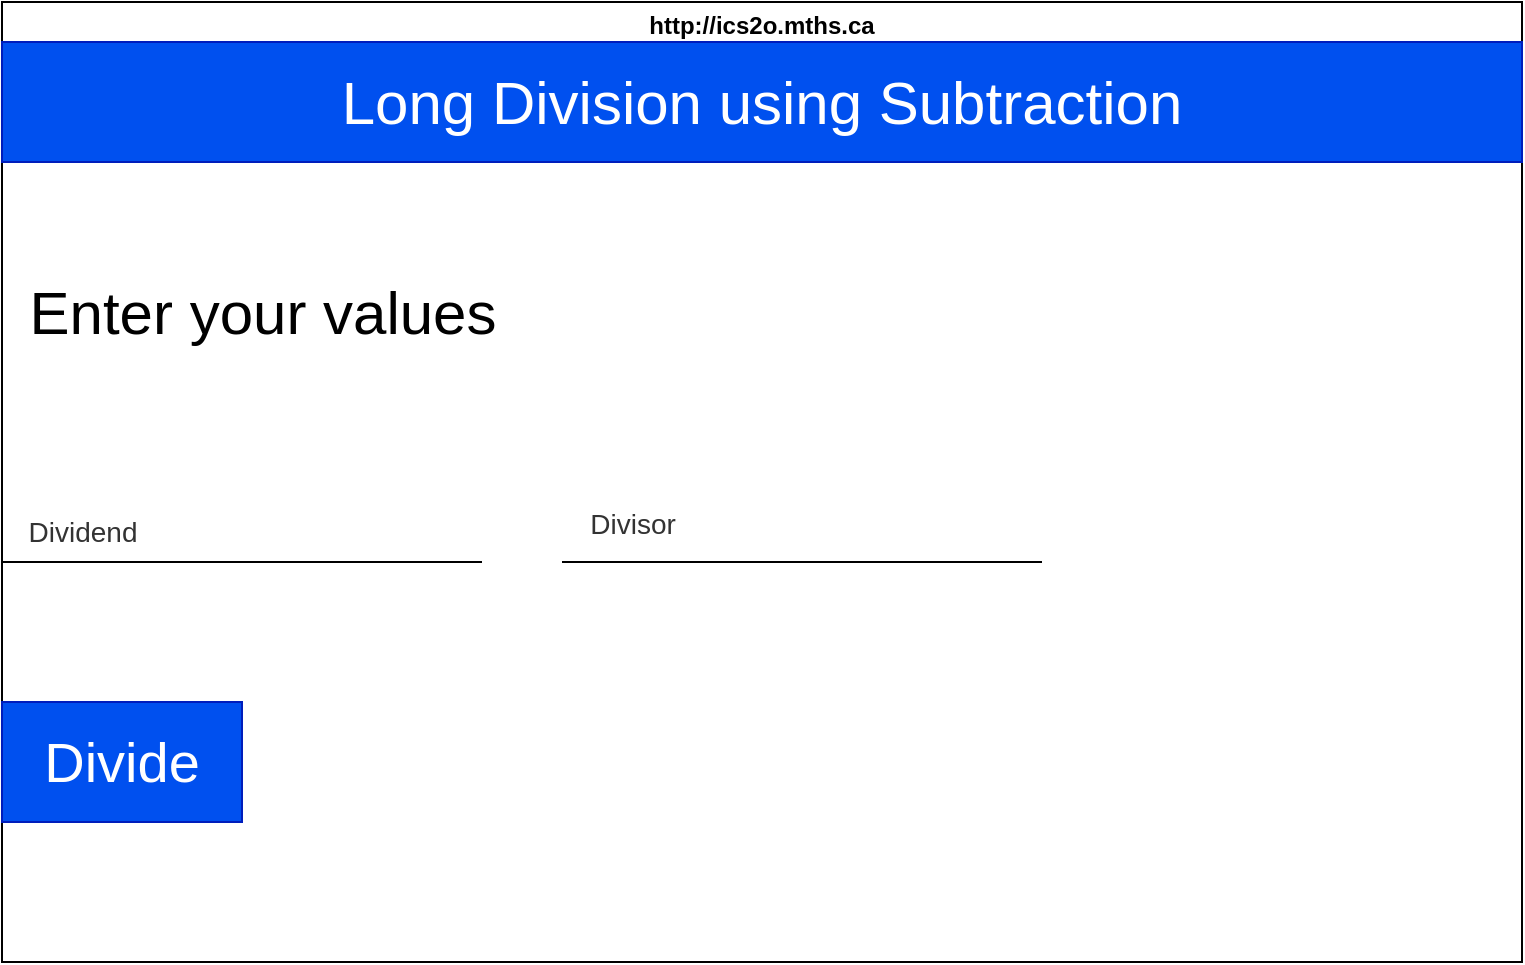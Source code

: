 <mxfile>
    <diagram id="HIP3nbAZw_EuaXWnEj3U" name="Page-1">
        <mxGraphModel dx="1002" dy="477" grid="1" gridSize="10" guides="1" tooltips="1" connect="1" arrows="1" fold="1" page="1" pageScale="1" pageWidth="850" pageHeight="1100" math="0" shadow="0">
            <root>
                <mxCell id="0"/>
                <mxCell id="1" parent="0"/>
                <mxCell id="7" value="http://ics2o.mths.ca" style="swimlane;whiteSpace=wrap;html=1;" parent="1" vertex="1">
                    <mxGeometry x="40" y="40" width="760" height="480" as="geometry"/>
                </mxCell>
                <mxCell id="8" value="Long Division using Subtraction" style="whiteSpace=wrap;html=1;fillColor=#0050ef;fontColor=#ffffff;strokeColor=#001DBC;fontSize=30;" vertex="1" parent="7">
                    <mxGeometry y="20" width="760" height="60" as="geometry"/>
                </mxCell>
                <mxCell id="9" value="Enter your values" style="text;html=1;align=center;verticalAlign=middle;resizable=0;points=[];autosize=1;strokeColor=none;fillColor=none;fontSize=30;" vertex="1" parent="7">
                    <mxGeometry y="130" width="260" height="50" as="geometry"/>
                </mxCell>
                <mxCell id="11" value="" style="endArrow=none;html=1;fontSize=30;" edge="1" parent="7">
                    <mxGeometry width="50" height="50" relative="1" as="geometry">
                        <mxPoint x="280" y="280" as="sourcePoint"/>
                        <mxPoint x="520" y="280" as="targetPoint"/>
                    </mxGeometry>
                </mxCell>
                <mxCell id="13" value="&lt;font color=&quot;#333333&quot; style=&quot;font-size: 14px;&quot;&gt;Divisor&lt;/font&gt;" style="text;html=1;align=center;verticalAlign=middle;resizable=0;points=[];autosize=1;strokeColor=none;fillColor=none;fontSize=30;" vertex="1" parent="7">
                    <mxGeometry x="280" y="230" width="70" height="50" as="geometry"/>
                </mxCell>
                <mxCell id="12" value="Dividend" style="text;html=1;align=center;verticalAlign=middle;resizable=0;points=[];autosize=1;strokeColor=none;fillColor=none;fontSize=14;fontColor=#333333;" vertex="1" parent="7">
                    <mxGeometry y="250" width="80" height="30" as="geometry"/>
                </mxCell>
                <mxCell id="14" value="Divide" style="whiteSpace=wrap;html=1;fontSize=28;fontColor=#ffffff;fillColor=#0050ef;strokeColor=#001DBC;" vertex="1" parent="7">
                    <mxGeometry y="350" width="120" height="60" as="geometry"/>
                </mxCell>
                <mxCell id="10" value="" style="endArrow=none;html=1;fontSize=30;" edge="1" parent="1">
                    <mxGeometry width="50" height="50" relative="1" as="geometry">
                        <mxPoint x="40" y="320" as="sourcePoint"/>
                        <mxPoint x="280" y="320" as="targetPoint"/>
                    </mxGeometry>
                </mxCell>
            </root>
        </mxGraphModel>
    </diagram>
</mxfile>